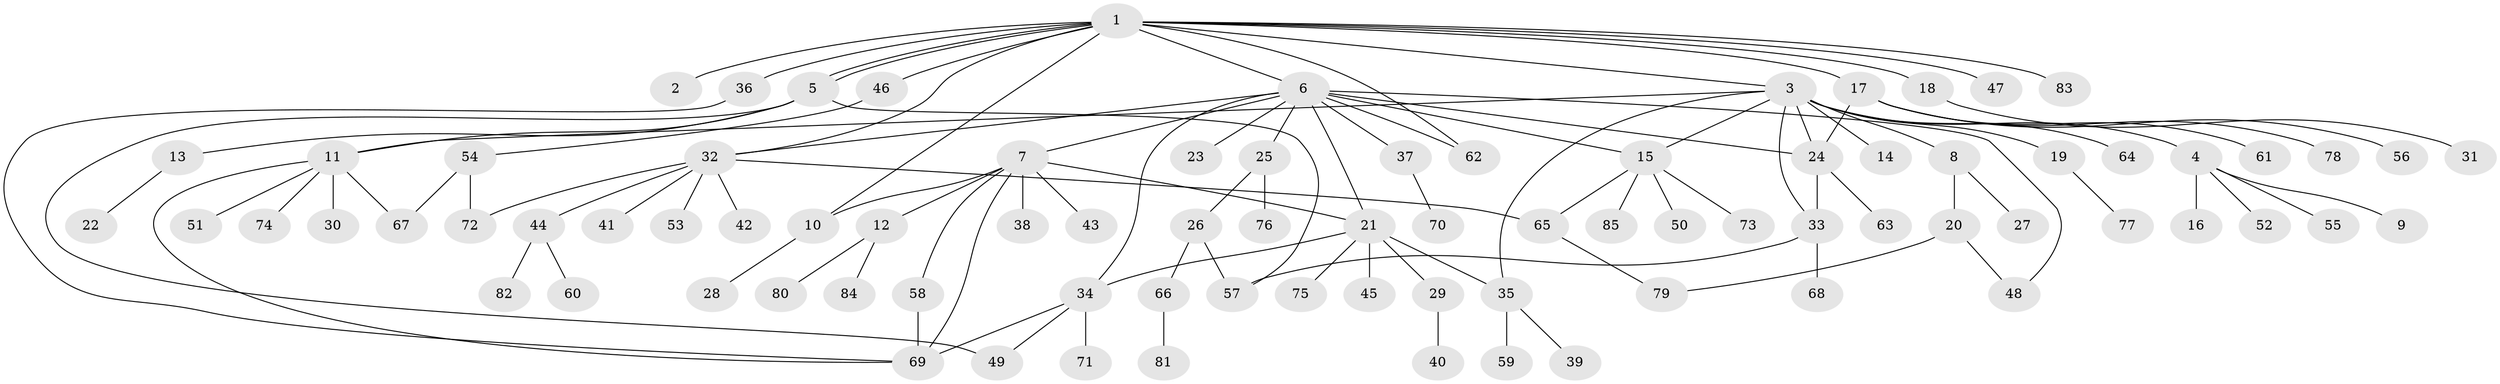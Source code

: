 // Generated by graph-tools (version 1.1) at 2025/25/03/09/25 03:25:58]
// undirected, 85 vertices, 108 edges
graph export_dot {
graph [start="1"]
  node [color=gray90,style=filled];
  1;
  2;
  3;
  4;
  5;
  6;
  7;
  8;
  9;
  10;
  11;
  12;
  13;
  14;
  15;
  16;
  17;
  18;
  19;
  20;
  21;
  22;
  23;
  24;
  25;
  26;
  27;
  28;
  29;
  30;
  31;
  32;
  33;
  34;
  35;
  36;
  37;
  38;
  39;
  40;
  41;
  42;
  43;
  44;
  45;
  46;
  47;
  48;
  49;
  50;
  51;
  52;
  53;
  54;
  55;
  56;
  57;
  58;
  59;
  60;
  61;
  62;
  63;
  64;
  65;
  66;
  67;
  68;
  69;
  70;
  71;
  72;
  73;
  74;
  75;
  76;
  77;
  78;
  79;
  80;
  81;
  82;
  83;
  84;
  85;
  1 -- 2;
  1 -- 3;
  1 -- 5;
  1 -- 5;
  1 -- 6;
  1 -- 10;
  1 -- 17;
  1 -- 18;
  1 -- 32;
  1 -- 36;
  1 -- 46;
  1 -- 47;
  1 -- 62;
  1 -- 83;
  3 -- 4;
  3 -- 8;
  3 -- 11;
  3 -- 14;
  3 -- 15;
  3 -- 19;
  3 -- 24;
  3 -- 33;
  3 -- 35;
  3 -- 64;
  4 -- 9;
  4 -- 16;
  4 -- 52;
  4 -- 55;
  5 -- 11;
  5 -- 13;
  5 -- 49;
  5 -- 57;
  6 -- 7;
  6 -- 15;
  6 -- 21;
  6 -- 23;
  6 -- 24;
  6 -- 25;
  6 -- 32;
  6 -- 34;
  6 -- 37;
  6 -- 48;
  6 -- 62;
  7 -- 10;
  7 -- 12;
  7 -- 21;
  7 -- 38;
  7 -- 43;
  7 -- 58;
  7 -- 69;
  8 -- 20;
  8 -- 27;
  10 -- 28;
  11 -- 30;
  11 -- 51;
  11 -- 67;
  11 -- 69;
  11 -- 74;
  12 -- 80;
  12 -- 84;
  13 -- 22;
  15 -- 50;
  15 -- 65;
  15 -- 73;
  15 -- 85;
  17 -- 24;
  17 -- 56;
  17 -- 61;
  17 -- 78;
  18 -- 31;
  19 -- 77;
  20 -- 48;
  20 -- 79;
  21 -- 29;
  21 -- 34;
  21 -- 35;
  21 -- 45;
  21 -- 75;
  24 -- 33;
  24 -- 63;
  25 -- 26;
  25 -- 76;
  26 -- 57;
  26 -- 66;
  29 -- 40;
  32 -- 41;
  32 -- 42;
  32 -- 44;
  32 -- 53;
  32 -- 65;
  32 -- 72;
  33 -- 57;
  33 -- 68;
  34 -- 49;
  34 -- 69;
  34 -- 71;
  35 -- 39;
  35 -- 59;
  36 -- 69;
  37 -- 70;
  44 -- 60;
  44 -- 82;
  46 -- 54;
  54 -- 67;
  54 -- 72;
  58 -- 69;
  65 -- 79;
  66 -- 81;
}
